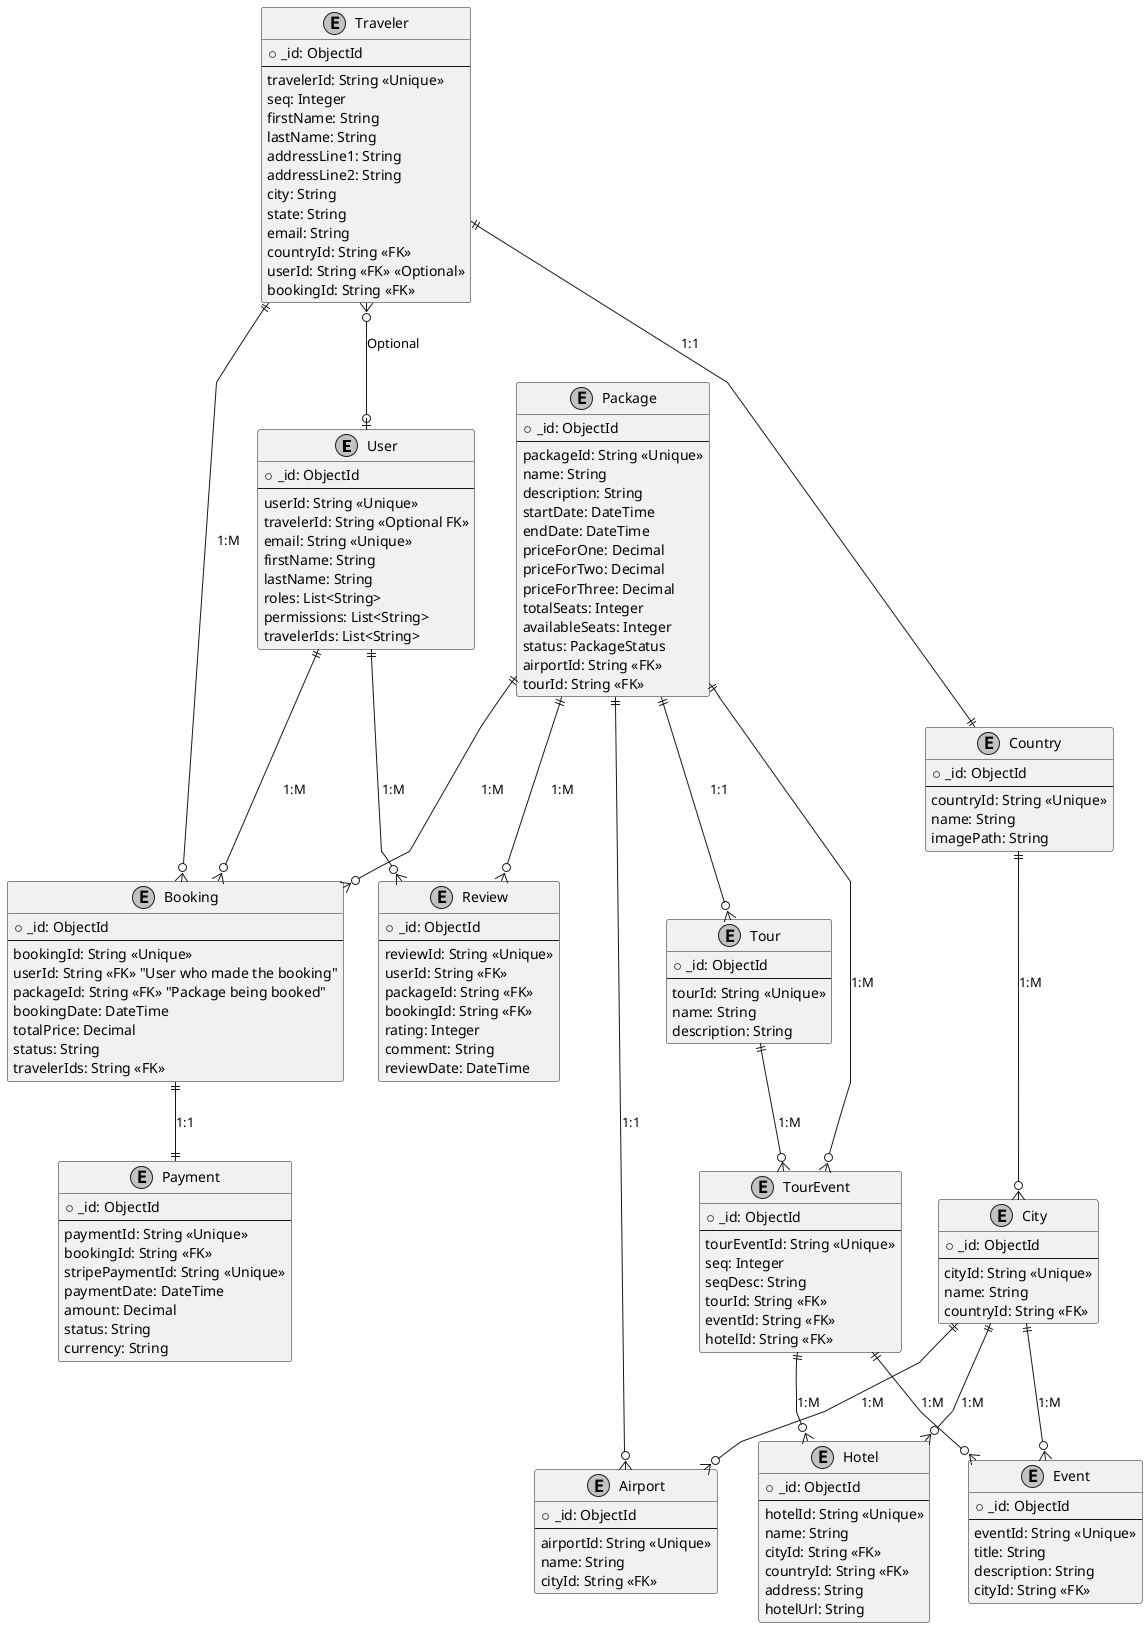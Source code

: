 @startuml
skinparam linetype polyline
skinparam monochrome true
skinparam entity {
    BackgroundColor #DDEEFF
    BorderColor #3366CC
    FontColor Black
}

' Entities
entity "User" as User {
    + _id: ObjectId
    --
      userId: String <<Unique>>
      travelerId: String <<Optional FK>>
      email: String <<Unique>>
      firstName: String
      lastName: String
      roles: List<String>
      permissions: List<String>
      travelerIds: List<String>
}

entity "Traveler" as Traveler {
    + _id: ObjectId
    --
    travelerId: String <<Unique>>
    seq: Integer
    firstName: String
    lastName: String
    addressLine1: String
    addressLine2: String
    city: String
    state: String
    email: String
    countryId: String <<FK>>
    userId: String <<FK>> <<Optional>>
    bookingId: String <<FK>>
}

entity "Tour" as Tour {
    + _id: ObjectId
    --
    tourId: String <<Unique>>
    name: String
    description: String
}

entity "Package" as Package {
    + _id: ObjectId
    --
    packageId: String <<Unique>>
    name: String
    description: String
    startDate: DateTime
    endDate: DateTime
    priceForOne: Decimal
    priceForTwo: Decimal
    priceForThree: Decimal
    totalSeats: Integer
    availableSeats: Integer
    status: PackageStatus
    airportId: String <<FK>>
    tourId: String <<FK>>
}

entity "Booking" as Booking {
    + _id: ObjectId
    --
    bookingId: String <<Unique>>
    userId: String <<FK>> "User who made the booking"
    packageId: String <<FK>> "Package being booked"
    bookingDate: DateTime
    totalPrice: Decimal
    status: String
    travelerIds: String <<FK>>
}

entity "Payment" as Payment {
    + _id: ObjectId
    --
    paymentId: String <<Unique>>
    bookingId: String <<FK>>
    stripePaymentId: String <<Unique>>
    paymentDate: DateTime
    amount: Decimal
    status: String
    currency: String
}

entity "Review" as Review {
    + _id: ObjectId
    --
    reviewId: String <<Unique>>
    userId: String <<FK>>
    packageId: String <<FK>>
    bookingId: String <<FK>>
    rating: Integer
    comment: String
    reviewDate: DateTime
}

entity "Hotel" as Hotel {
    + _id: ObjectId
    --
    hotelId: String <<Unique>>
    name: String
    cityId: String <<FK>>
    countryId: String <<FK>>
    address: String
    hotelUrl: String
}

entity "Airport" as Airport {
    + _id: ObjectId
    --
    airportId: String <<Unique>>
    name: String
    cityId: String <<FK>>
}

entity "City" as City {
    + _id: ObjectId
    --
    cityId: String <<Unique>>
    name: String
    countryId: String <<FK>>
}

entity "Country" as Country {
    + _id: ObjectId
    --
    countryId: String <<Unique>>
    name: String
    imagePath: String
}

entity "Event" as Event {
    + _id: ObjectId
    --
    eventId: String <<Unique>>
    title: String
    description: String
    cityId: String <<FK>>
}

entity "TourEvent" as TourEvent {
    + _id: ObjectId
    --
    tourEventId: String <<Unique>>
    seq: Integer
    seqDesc: String
    tourId: String <<FK>>
    eventId: String <<FK>>
    hotelId: String <<FK>>
}

' Relationships
User ||--o{ Booking : "1:M"
User ||--o{ Review : "1:M"
Package ||--o{ Booking : "1:M"
Package ||--o{ Review : "1:M"
Package ||--o{ Tour : "1:1"
Booking ||--|| Payment : "1:1"
City ||--o{ Hotel : "1:M"
City ||--o{ Airport : "1:M"
Country ||--o{ City : "1:M"
City ||--o{ Event : "1:M"
Package ||--o{ Airport : "1:1"
Package ||--o{ TourEvent : "1:M"
TourEvent ||--o{ Event : "1:M"
TourEvent ||--o{ Hotel : "1:M"
Traveler ||--|| Country : "1:1"
Traveler ||--o{ Booking : "1:M"
Traveler }o--o| User : "Optional"
"Tour" ||--o{ "TourEvent" : "1:M"
@enduml
